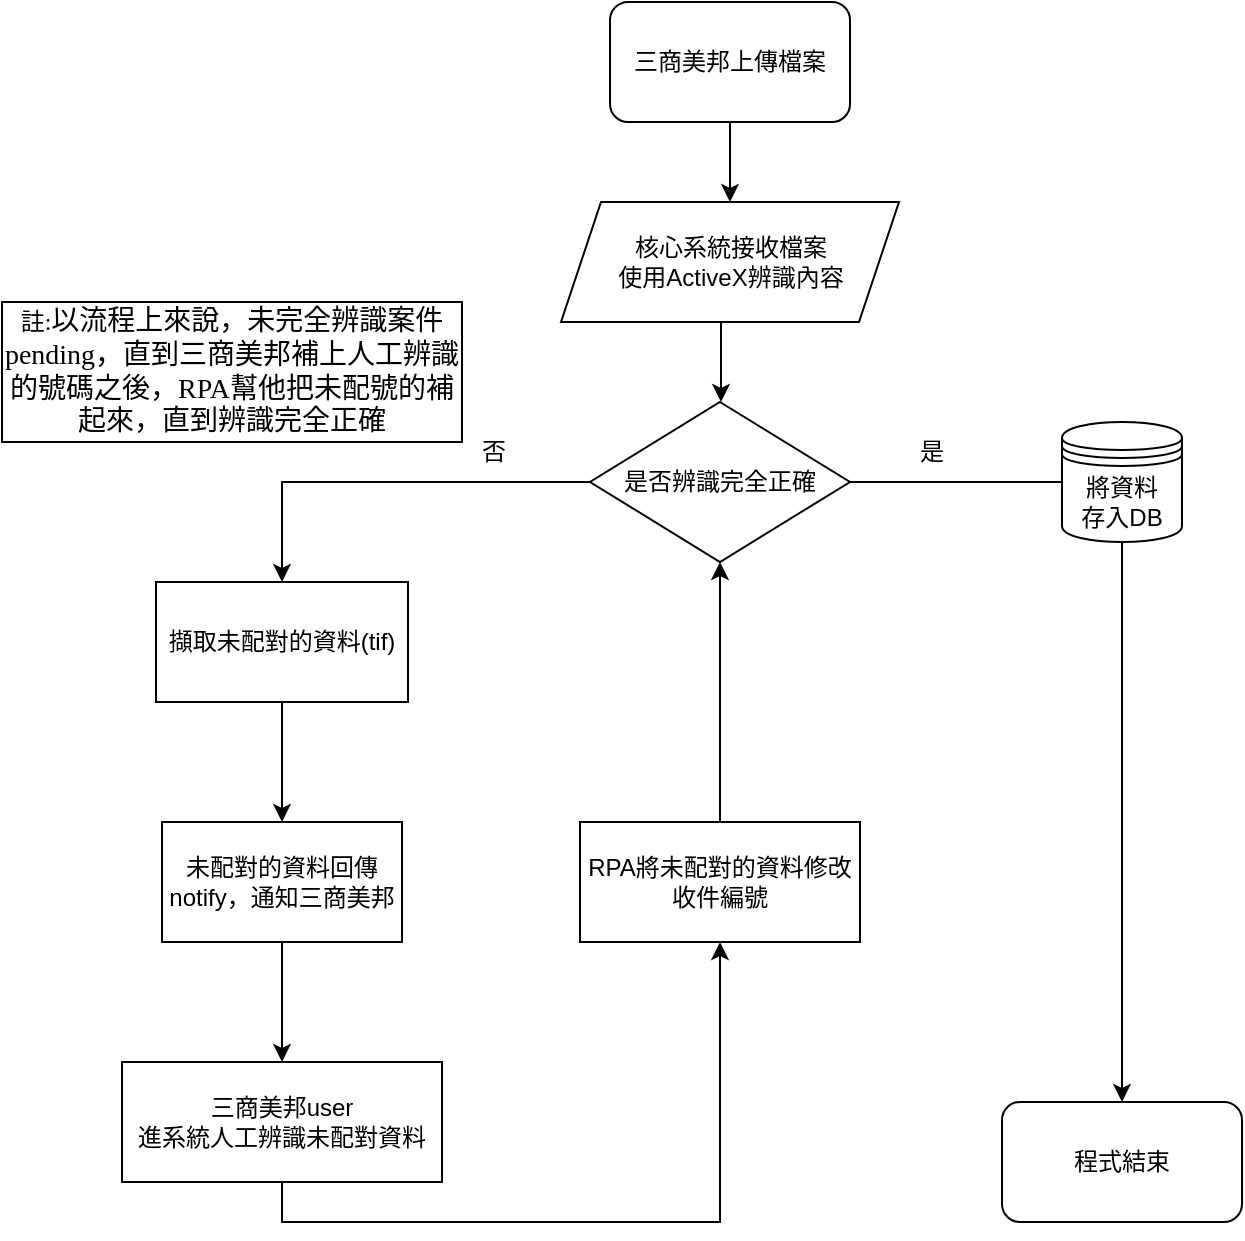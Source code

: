 <mxfile version="14.6.10" type="github">
  <diagram id="0CfNGkcYSqPvImddvc7B" name="Page-1">
    <mxGraphModel dx="1138" dy="610" grid="1" gridSize="10" guides="1" tooltips="1" connect="1" arrows="1" fold="1" page="1" pageScale="1" pageWidth="827" pageHeight="1169" math="0" shadow="0">
      <root>
        <mxCell id="0" />
        <mxCell id="1" parent="0" />
        <mxCell id="ZjrX0Bt_PGqUC7RXJvhE-1" value="三商美邦上傳檔案" style="rounded=1;whiteSpace=wrap;html=1;" parent="1" vertex="1">
          <mxGeometry x="354" y="70" width="120" height="60" as="geometry" />
        </mxCell>
        <mxCell id="ZjrX0Bt_PGqUC7RXJvhE-2" value="" style="endArrow=classic;html=1;" parent="1" edge="1">
          <mxGeometry width="50" height="50" relative="1" as="geometry">
            <mxPoint x="414" y="130" as="sourcePoint" />
            <mxPoint x="414" y="170" as="targetPoint" />
          </mxGeometry>
        </mxCell>
        <mxCell id="ZjrX0Bt_PGqUC7RXJvhE-3" value="核心系統接收檔案&lt;br&gt;使用ActiveX辨識內容" style="shape=parallelogram;perimeter=parallelogramPerimeter;whiteSpace=wrap;html=1;fixedSize=1;" parent="1" vertex="1">
          <mxGeometry x="329.5" y="170" width="169" height="60" as="geometry" />
        </mxCell>
        <mxCell id="tR7kKfcisioBhaIiMimh-6" style="edgeStyle=orthogonalEdgeStyle;rounded=0;orthogonalLoop=1;jettySize=auto;html=1;exitX=0;exitY=0.5;exitDx=0;exitDy=0;" parent="1" source="ZjrX0Bt_PGqUC7RXJvhE-4" target="ZjrX0Bt_PGqUC7RXJvhE-14" edge="1">
          <mxGeometry relative="1" as="geometry" />
        </mxCell>
        <mxCell id="ZjrX0Bt_PGqUC7RXJvhE-4" value="是否辨識完全正確" style="rhombus;whiteSpace=wrap;html=1;" parent="1" vertex="1">
          <mxGeometry x="344" y="270" width="130" height="80" as="geometry" />
        </mxCell>
        <mxCell id="ZjrX0Bt_PGqUC7RXJvhE-5" value="" style="endArrow=classic;html=1;" parent="1" edge="1">
          <mxGeometry width="50" height="50" relative="1" as="geometry">
            <mxPoint x="409.5" y="230" as="sourcePoint" />
            <mxPoint x="409.5" y="270" as="targetPoint" />
          </mxGeometry>
        </mxCell>
        <mxCell id="ZjrX0Bt_PGqUC7RXJvhE-6" value="" style="endArrow=classic;html=1;rounded=0;entryX=1;entryY=0.5;entryDx=0;entryDy=0;" parent="1" target="tR7kKfcisioBhaIiMimh-3" edge="1">
          <mxGeometry width="50" height="50" relative="1" as="geometry">
            <mxPoint x="474" y="310" as="sourcePoint" />
            <mxPoint x="440" y="660" as="targetPoint" />
            <Array as="points">
              <mxPoint x="560" y="310" />
            </Array>
          </mxGeometry>
        </mxCell>
        <mxCell id="ZjrX0Bt_PGqUC7RXJvhE-7" value="是" style="rounded=0;whiteSpace=wrap;html=1;strokeColor=none;fillColor=none;" parent="1" vertex="1">
          <mxGeometry x="498.5" y="280" width="31.5" height="30" as="geometry" />
        </mxCell>
        <mxCell id="ZjrX0Bt_PGqUC7RXJvhE-10" value="否" style="rounded=0;whiteSpace=wrap;html=1;strokeColor=none;fillColor=none;" parent="1" vertex="1">
          <mxGeometry x="280" y="280" width="31.5" height="30" as="geometry" />
        </mxCell>
        <mxCell id="ZjrX0Bt_PGqUC7RXJvhE-16" value="" style="edgeStyle=orthogonalEdgeStyle;rounded=0;orthogonalLoop=1;jettySize=auto;html=1;" parent="1" source="ZjrX0Bt_PGqUC7RXJvhE-14" target="ZjrX0Bt_PGqUC7RXJvhE-15" edge="1">
          <mxGeometry relative="1" as="geometry" />
        </mxCell>
        <mxCell id="ZjrX0Bt_PGqUC7RXJvhE-14" value="擷取未配對的資料(tif)" style="rounded=0;whiteSpace=wrap;html=1;fillColor=none;" parent="1" vertex="1">
          <mxGeometry x="127" y="360" width="126" height="60" as="geometry" />
        </mxCell>
        <mxCell id="tR7kKfcisioBhaIiMimh-4" style="edgeStyle=orthogonalEdgeStyle;rounded=0;orthogonalLoop=1;jettySize=auto;html=1;exitX=0.5;exitY=1;exitDx=0;exitDy=0;entryX=0.5;entryY=0;entryDx=0;entryDy=0;" parent="1" source="ZjrX0Bt_PGqUC7RXJvhE-15" target="tR7kKfcisioBhaIiMimh-7" edge="1">
          <mxGeometry relative="1" as="geometry">
            <mxPoint x="190" y="560" as="targetPoint" />
          </mxGeometry>
        </mxCell>
        <mxCell id="ZjrX0Bt_PGqUC7RXJvhE-15" value="未配對的資料回傳notify，通知三商美邦" style="whiteSpace=wrap;html=1;rounded=0;fillColor=none;" parent="1" vertex="1">
          <mxGeometry x="130" y="480" width="120" height="60" as="geometry" />
        </mxCell>
        <mxCell id="QGigBX6qsUDGa3Nz9L7T-1" style="edgeStyle=orthogonalEdgeStyle;rounded=0;orthogonalLoop=1;jettySize=auto;html=1;exitX=0.5;exitY=0;exitDx=0;exitDy=0;entryX=0.5;entryY=1;entryDx=0;entryDy=0;" edge="1" parent="1" source="ZjrX0Bt_PGqUC7RXJvhE-17" target="ZjrX0Bt_PGqUC7RXJvhE-4">
          <mxGeometry relative="1" as="geometry" />
        </mxCell>
        <mxCell id="ZjrX0Bt_PGqUC7RXJvhE-17" value="RPA將未配對的資料修改收件編號" style="whiteSpace=wrap;html=1;rounded=0;fillColor=none;" parent="1" vertex="1">
          <mxGeometry x="339" y="480" width="140" height="60" as="geometry" />
        </mxCell>
        <mxCell id="ZjrX0Bt_PGqUC7RXJvhE-27" value="程式結束" style="rounded=1;whiteSpace=wrap;html=1;fillColor=none;" parent="1" vertex="1">
          <mxGeometry x="550" y="620" width="120" height="60" as="geometry" />
        </mxCell>
        <mxCell id="tR7kKfcisioBhaIiMimh-9" style="edgeStyle=orthogonalEdgeStyle;rounded=0;orthogonalLoop=1;jettySize=auto;html=1;exitX=0.5;exitY=1;exitDx=0;exitDy=0;entryX=0.5;entryY=0;entryDx=0;entryDy=0;" parent="1" source="tR7kKfcisioBhaIiMimh-3" target="ZjrX0Bt_PGqUC7RXJvhE-27" edge="1">
          <mxGeometry relative="1" as="geometry" />
        </mxCell>
        <mxCell id="tR7kKfcisioBhaIiMimh-3" value="&lt;span&gt;將資料&lt;br&gt;存入DB&lt;/span&gt;" style="shape=datastore;whiteSpace=wrap;html=1;" parent="1" vertex="1">
          <mxGeometry x="580" y="280" width="60" height="60" as="geometry" />
        </mxCell>
        <mxCell id="tR7kKfcisioBhaIiMimh-17" style="edgeStyle=orthogonalEdgeStyle;rounded=0;orthogonalLoop=1;jettySize=auto;html=1;exitX=0.5;exitY=1;exitDx=0;exitDy=0;entryX=0.5;entryY=1;entryDx=0;entryDy=0;" parent="1" source="tR7kKfcisioBhaIiMimh-7" target="ZjrX0Bt_PGqUC7RXJvhE-17" edge="1">
          <mxGeometry relative="1" as="geometry" />
        </mxCell>
        <mxCell id="tR7kKfcisioBhaIiMimh-7" value="三商美邦user&lt;br&gt;進系統人工辨識未配對資料" style="rounded=0;whiteSpace=wrap;html=1;" parent="1" vertex="1">
          <mxGeometry x="110" y="600" width="160" height="60" as="geometry" />
        </mxCell>
        <mxCell id="QGigBX6qsUDGa3Nz9L7T-3" value="&lt;p&gt;&lt;font face=&quot;Verdana&quot; style=&quot;background-color: rgb(255 , 255 , 255)&quot;&gt;註:&lt;span style=&quot;font-size: 14px&quot;&gt;以流程上來說，未完全辨識案件pending，直到三商美邦補上人工辨識的號碼之後，RPA幫他把未配號的補起來，直到辨識完全正確&lt;/span&gt;&lt;/font&gt;&lt;/p&gt;" style="whiteSpace=wrap;html=1;" vertex="1" parent="1">
          <mxGeometry x="50" y="220" width="230" height="70" as="geometry" />
        </mxCell>
      </root>
    </mxGraphModel>
  </diagram>
</mxfile>
